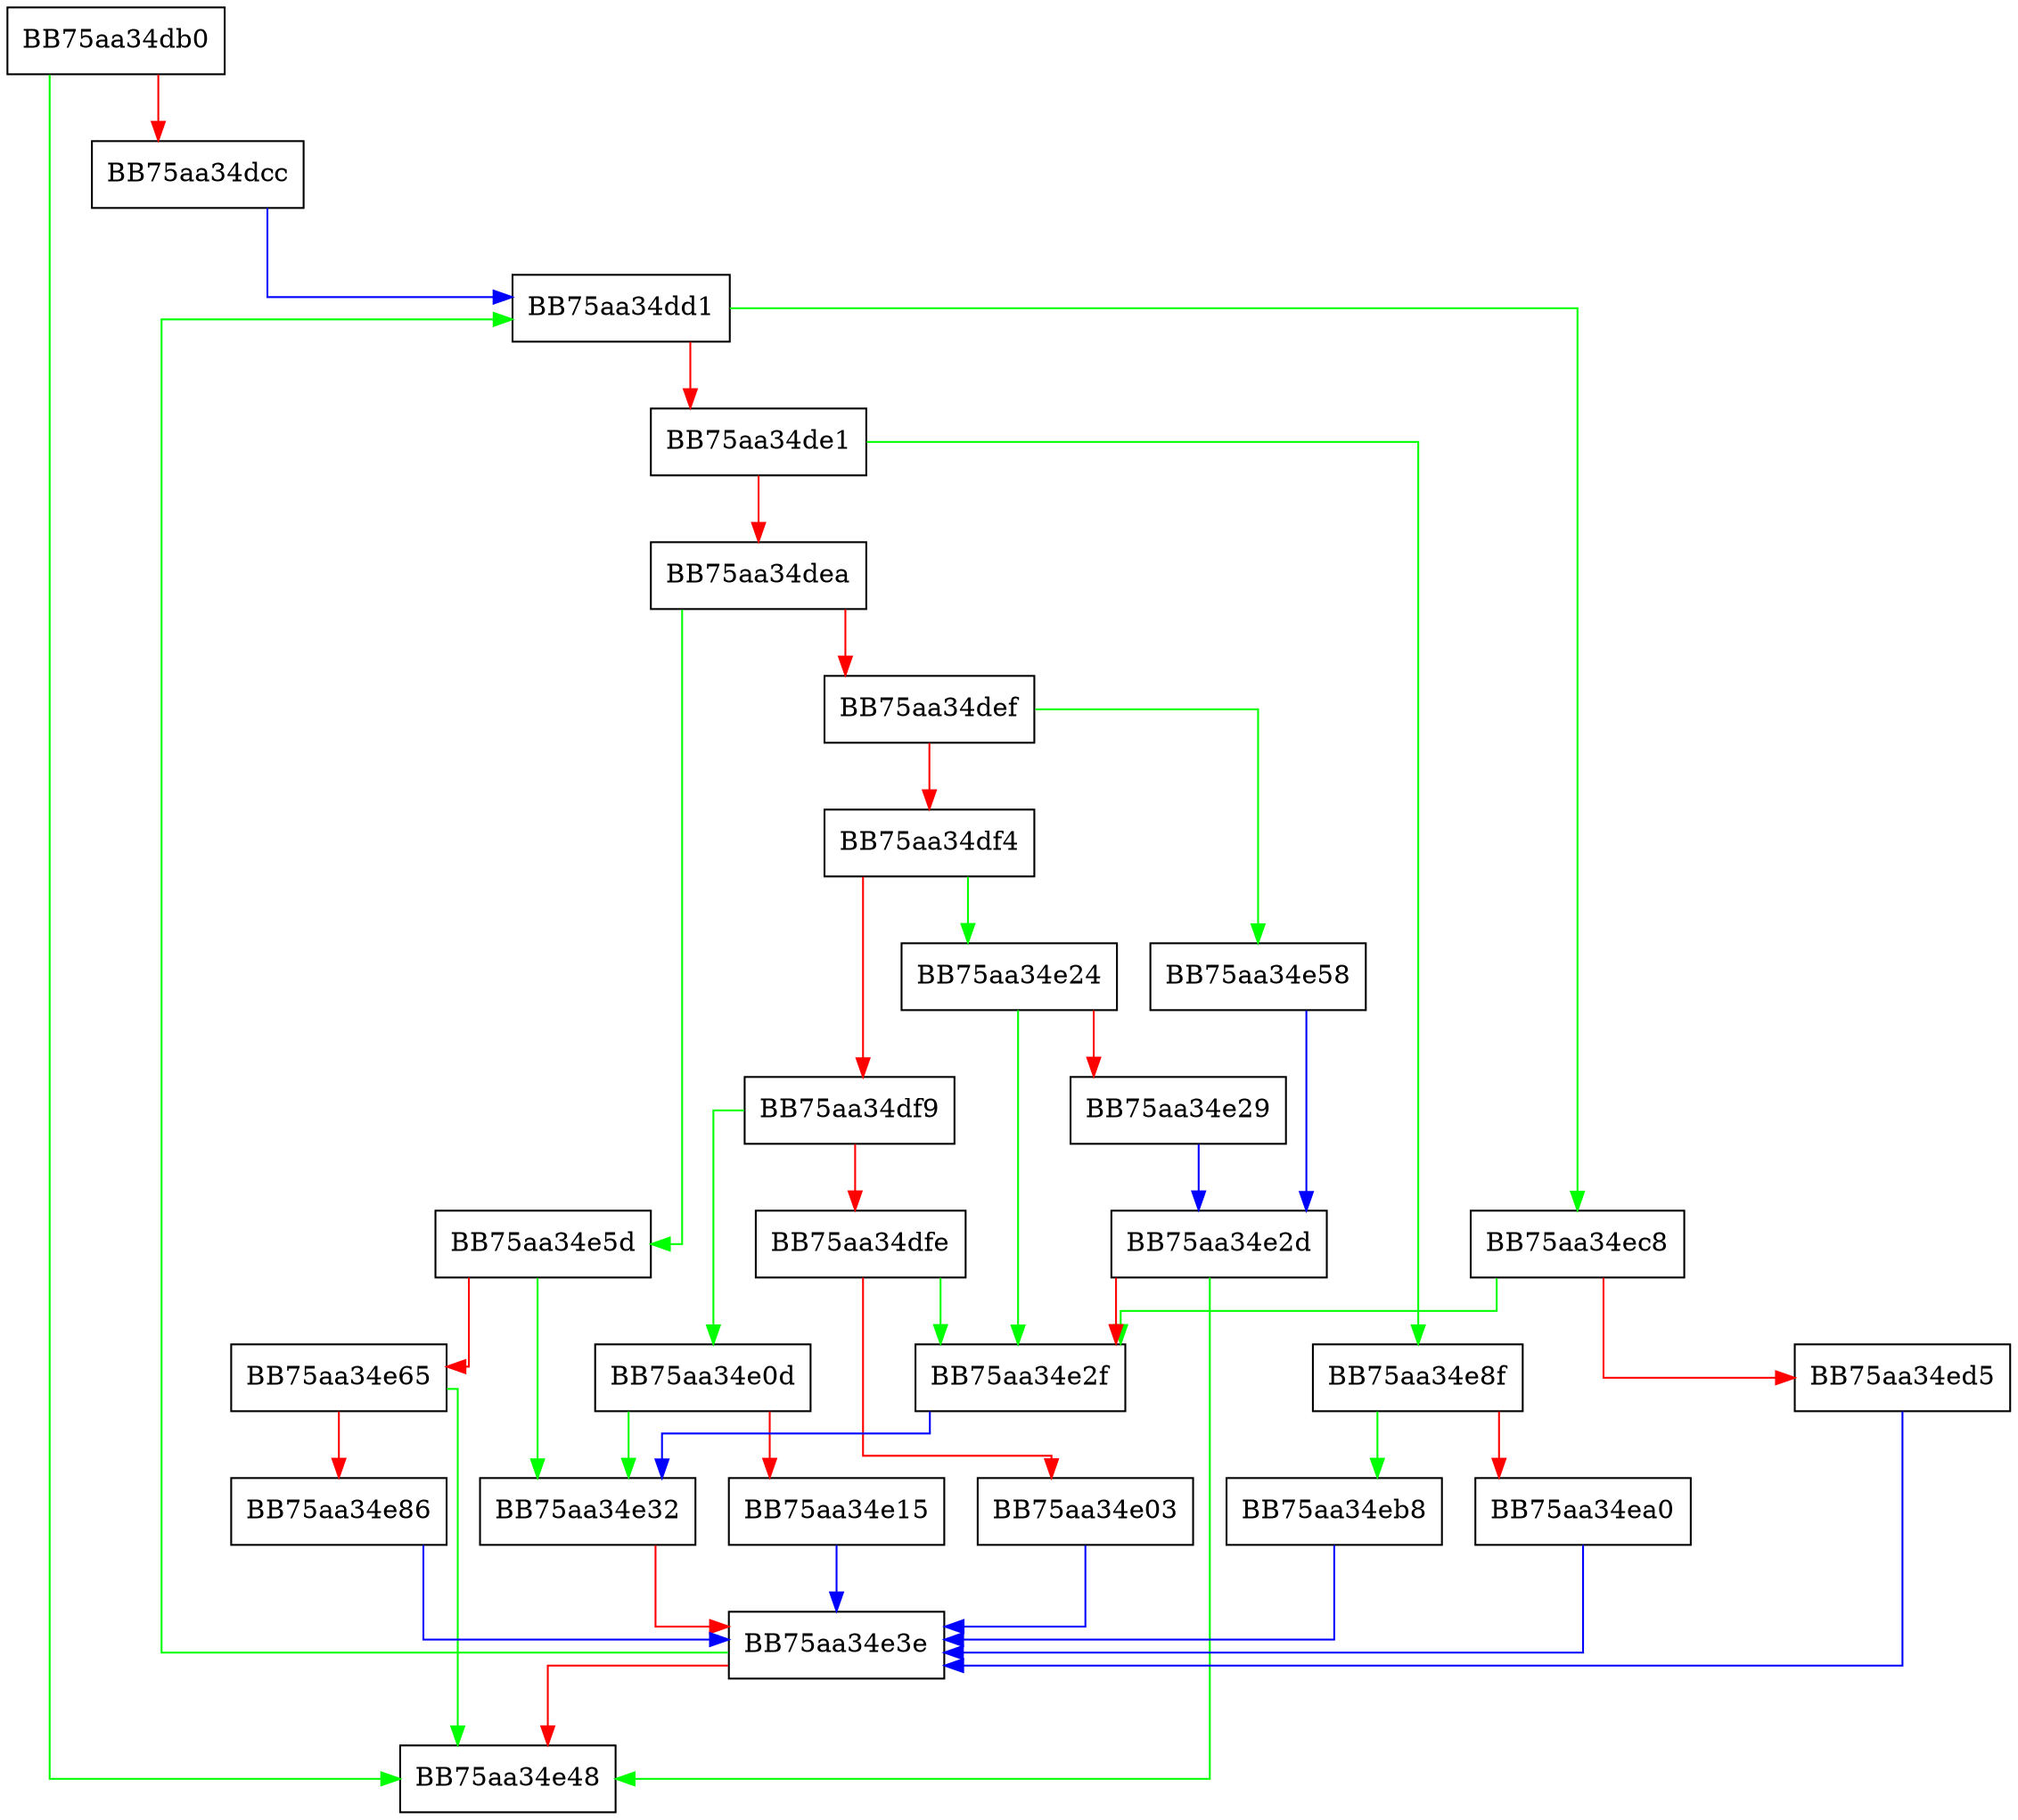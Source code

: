 digraph format_all {
  node [shape="box"];
  graph [splines=ortho];
  BB75aa34db0 -> BB75aa34e48 [color="green"];
  BB75aa34db0 -> BB75aa34dcc [color="red"];
  BB75aa34dcc -> BB75aa34dd1 [color="blue"];
  BB75aa34dd1 -> BB75aa34ec8 [color="green"];
  BB75aa34dd1 -> BB75aa34de1 [color="red"];
  BB75aa34de1 -> BB75aa34e8f [color="green"];
  BB75aa34de1 -> BB75aa34dea [color="red"];
  BB75aa34dea -> BB75aa34e5d [color="green"];
  BB75aa34dea -> BB75aa34def [color="red"];
  BB75aa34def -> BB75aa34e58 [color="green"];
  BB75aa34def -> BB75aa34df4 [color="red"];
  BB75aa34df4 -> BB75aa34e24 [color="green"];
  BB75aa34df4 -> BB75aa34df9 [color="red"];
  BB75aa34df9 -> BB75aa34e0d [color="green"];
  BB75aa34df9 -> BB75aa34dfe [color="red"];
  BB75aa34dfe -> BB75aa34e2f [color="green"];
  BB75aa34dfe -> BB75aa34e03 [color="red"];
  BB75aa34e03 -> BB75aa34e3e [color="blue"];
  BB75aa34e0d -> BB75aa34e32 [color="green"];
  BB75aa34e0d -> BB75aa34e15 [color="red"];
  BB75aa34e15 -> BB75aa34e3e [color="blue"];
  BB75aa34e24 -> BB75aa34e2f [color="green"];
  BB75aa34e24 -> BB75aa34e29 [color="red"];
  BB75aa34e29 -> BB75aa34e2d [color="blue"];
  BB75aa34e2d -> BB75aa34e48 [color="green"];
  BB75aa34e2d -> BB75aa34e2f [color="red"];
  BB75aa34e2f -> BB75aa34e32 [color="blue"];
  BB75aa34e32 -> BB75aa34e3e [color="red"];
  BB75aa34e3e -> BB75aa34dd1 [color="green"];
  BB75aa34e3e -> BB75aa34e48 [color="red"];
  BB75aa34e58 -> BB75aa34e2d [color="blue"];
  BB75aa34e5d -> BB75aa34e32 [color="green"];
  BB75aa34e5d -> BB75aa34e65 [color="red"];
  BB75aa34e65 -> BB75aa34e48 [color="green"];
  BB75aa34e65 -> BB75aa34e86 [color="red"];
  BB75aa34e86 -> BB75aa34e3e [color="blue"];
  BB75aa34e8f -> BB75aa34eb8 [color="green"];
  BB75aa34e8f -> BB75aa34ea0 [color="red"];
  BB75aa34ea0 -> BB75aa34e3e [color="blue"];
  BB75aa34eb8 -> BB75aa34e3e [color="blue"];
  BB75aa34ec8 -> BB75aa34e2f [color="green"];
  BB75aa34ec8 -> BB75aa34ed5 [color="red"];
  BB75aa34ed5 -> BB75aa34e3e [color="blue"];
}